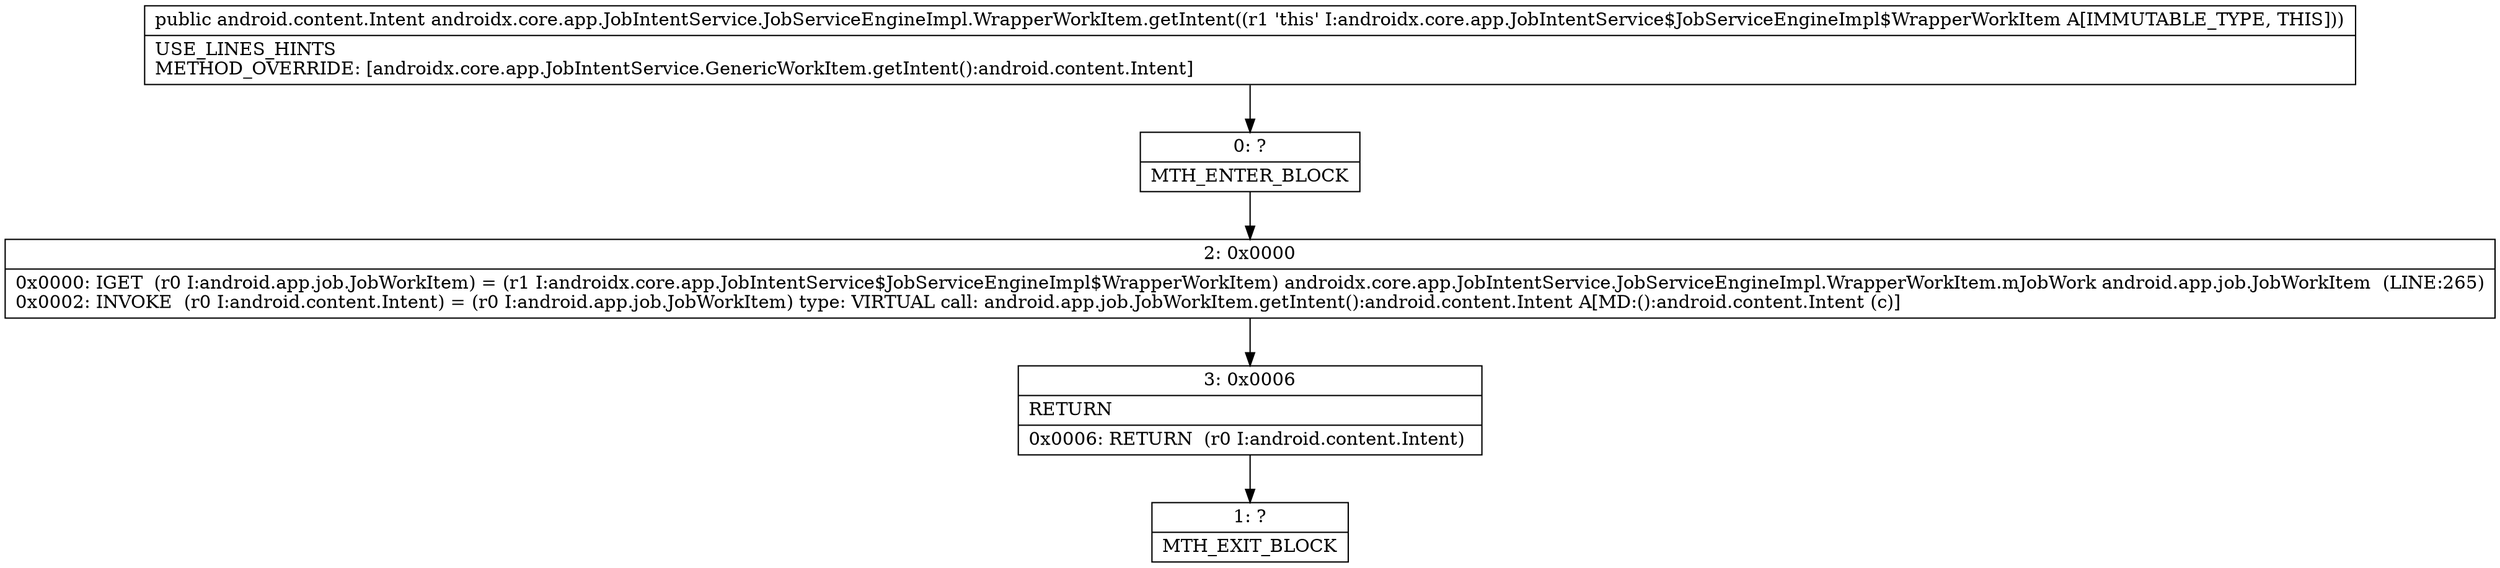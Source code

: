 digraph "CFG forandroidx.core.app.JobIntentService.JobServiceEngineImpl.WrapperWorkItem.getIntent()Landroid\/content\/Intent;" {
Node_0 [shape=record,label="{0\:\ ?|MTH_ENTER_BLOCK\l}"];
Node_2 [shape=record,label="{2\:\ 0x0000|0x0000: IGET  (r0 I:android.app.job.JobWorkItem) = (r1 I:androidx.core.app.JobIntentService$JobServiceEngineImpl$WrapperWorkItem) androidx.core.app.JobIntentService.JobServiceEngineImpl.WrapperWorkItem.mJobWork android.app.job.JobWorkItem  (LINE:265)\l0x0002: INVOKE  (r0 I:android.content.Intent) = (r0 I:android.app.job.JobWorkItem) type: VIRTUAL call: android.app.job.JobWorkItem.getIntent():android.content.Intent A[MD:():android.content.Intent (c)]\l}"];
Node_3 [shape=record,label="{3\:\ 0x0006|RETURN\l|0x0006: RETURN  (r0 I:android.content.Intent) \l}"];
Node_1 [shape=record,label="{1\:\ ?|MTH_EXIT_BLOCK\l}"];
MethodNode[shape=record,label="{public android.content.Intent androidx.core.app.JobIntentService.JobServiceEngineImpl.WrapperWorkItem.getIntent((r1 'this' I:androidx.core.app.JobIntentService$JobServiceEngineImpl$WrapperWorkItem A[IMMUTABLE_TYPE, THIS]))  | USE_LINES_HINTS\lMETHOD_OVERRIDE: [androidx.core.app.JobIntentService.GenericWorkItem.getIntent():android.content.Intent]\l}"];
MethodNode -> Node_0;Node_0 -> Node_2;
Node_2 -> Node_3;
Node_3 -> Node_1;
}

